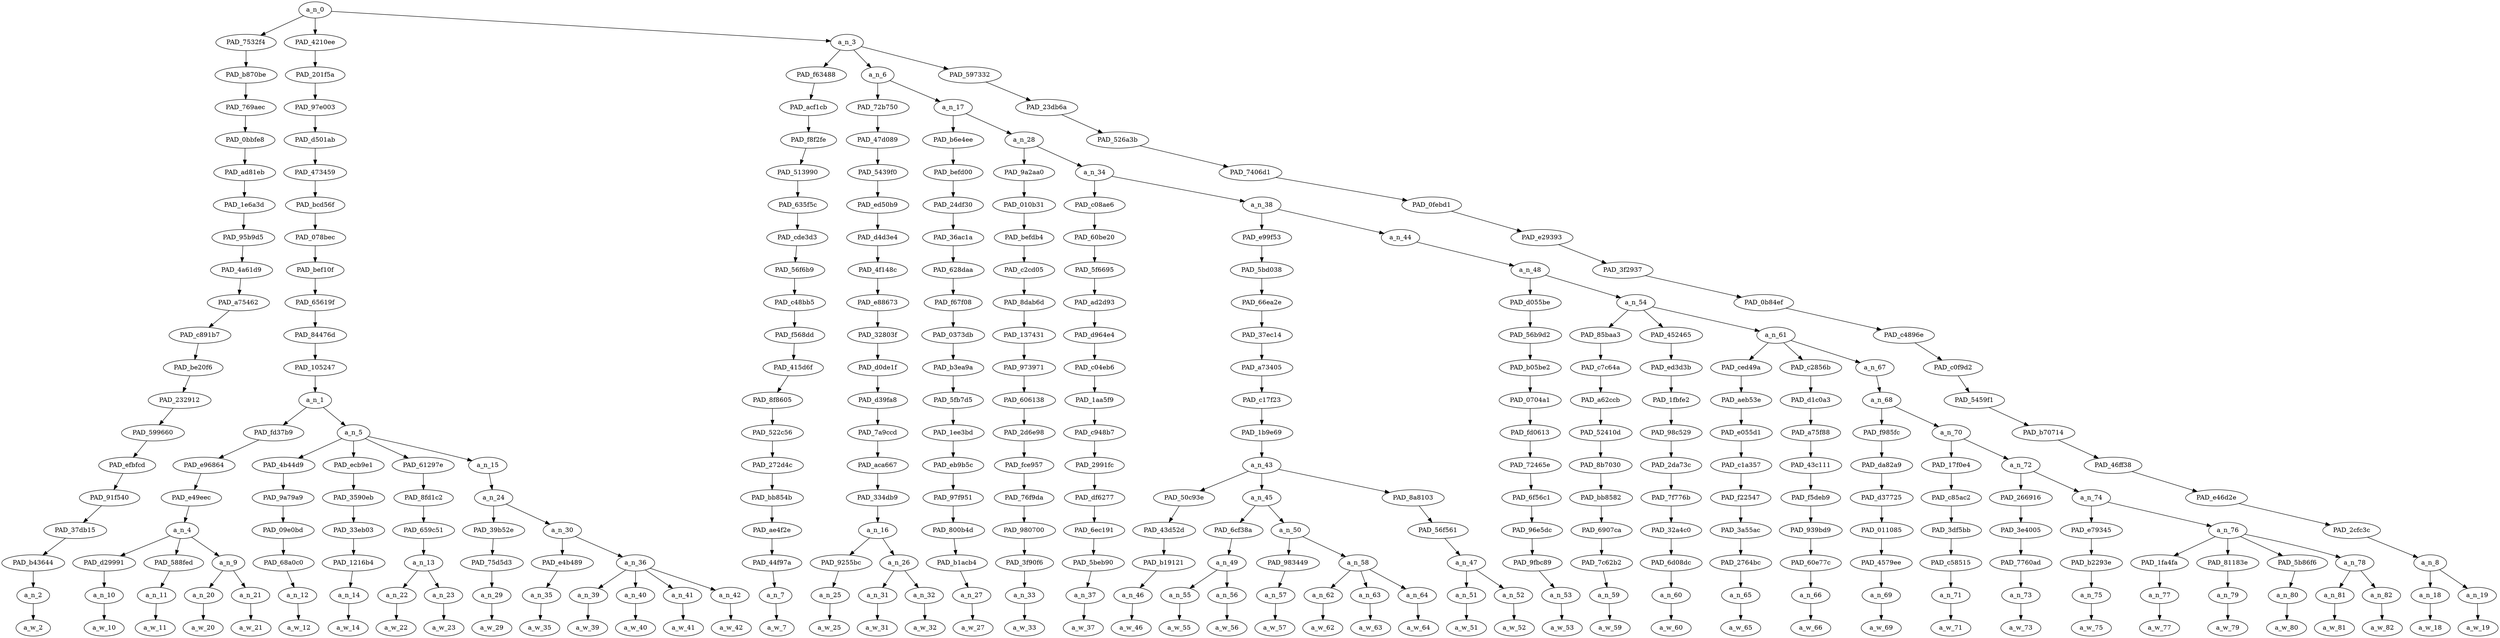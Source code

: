 strict digraph "" {
	a_n_0	[div_dir=1,
		index=0,
		level=19,
		pos="17.961143964602623,19!",
		text_span="[0, 1, 2, 3, 4, 5, 6, 7, 8, 9, 10, 11, 12, 13, 14, 15, 16, 17, 18, 19, 20, 21, 22, 23, 24, 25, 26, 27, 28, 29, 30, 31, 32, 33, 34, \
35, 36, 37, 38, 39, 40, 41, 42, 43, 44, 45, 46]",
		value=1.00000000];
	PAD_7532f4	[div_dir=-1,
		index=1,
		level=18,
		pos="14.0,18!",
		text_span="[14]",
		value=0.01159417];
	a_n_0 -> PAD_7532f4;
	PAD_4210ee	[div_dir=1,
		index=0,
		level=18,
		pos="4.119791666666667,18!",
		text_span="[0, 1, 2, 3, 4, 5, 6, 7, 8, 9, 10, 11, 12, 13]",
		value=0.22001771];
	a_n_0 -> PAD_4210ee;
	a_n_3	[div_dir=1,
		index=2,
		level=18,
		pos="35.7636402271412,18!",
		text_span="[15, 16, 17, 18, 19, 20, 21, 22, 23, 24, 25, 26, 27, 28, 29, 30, 31, 32, 33, 34, 35, 36, 37, 38, 39, 40, 41, 42, 43, 44, 45, 46]",
		value=0.76794576];
	a_n_0 -> a_n_3;
	PAD_b870be	[div_dir=-1,
		index=1,
		level=17,
		pos="14.0,17!",
		text_span="[14]",
		value=0.01159417];
	PAD_7532f4 -> PAD_b870be;
	PAD_769aec	[div_dir=-1,
		index=1,
		level=16,
		pos="14.0,16!",
		text_span="[14]",
		value=0.01159417];
	PAD_b870be -> PAD_769aec;
	PAD_0bbfe8	[div_dir=-1,
		index=1,
		level=15,
		pos="14.0,15!",
		text_span="[14]",
		value=0.01159417];
	PAD_769aec -> PAD_0bbfe8;
	PAD_ad81eb	[div_dir=-1,
		index=1,
		level=14,
		pos="14.0,14!",
		text_span="[14]",
		value=0.01159417];
	PAD_0bbfe8 -> PAD_ad81eb;
	PAD_1e6a3d	[div_dir=-1,
		index=1,
		level=13,
		pos="14.0,13!",
		text_span="[14]",
		value=0.01159417];
	PAD_ad81eb -> PAD_1e6a3d;
	PAD_95b9d5	[div_dir=-1,
		index=1,
		level=12,
		pos="14.0,12!",
		text_span="[14]",
		value=0.01159417];
	PAD_1e6a3d -> PAD_95b9d5;
	PAD_4a61d9	[div_dir=-1,
		index=1,
		level=11,
		pos="14.0,11!",
		text_span="[14]",
		value=0.01159417];
	PAD_95b9d5 -> PAD_4a61d9;
	PAD_a75462	[div_dir=-1,
		index=1,
		level=10,
		pos="14.0,10!",
		text_span="[14]",
		value=0.01159417];
	PAD_4a61d9 -> PAD_a75462;
	PAD_c891b7	[div_dir=-1,
		index=1,
		level=9,
		pos="14.0,9!",
		text_span="[14]",
		value=0.01159417];
	PAD_a75462 -> PAD_c891b7;
	PAD_be20f6	[div_dir=-1,
		index=1,
		level=8,
		pos="14.0,8!",
		text_span="[14]",
		value=0.01159417];
	PAD_c891b7 -> PAD_be20f6;
	PAD_232912	[div_dir=-1,
		index=1,
		level=7,
		pos="14.0,7!",
		text_span="[14]",
		value=0.01159417];
	PAD_be20f6 -> PAD_232912;
	PAD_599660	[div_dir=-1,
		index=2,
		level=6,
		pos="14.0,6!",
		text_span="[14]",
		value=0.01159417];
	PAD_232912 -> PAD_599660;
	PAD_efbfcd	[div_dir=-1,
		index=5,
		level=5,
		pos="14.0,5!",
		text_span="[14]",
		value=0.01159417];
	PAD_599660 -> PAD_efbfcd;
	PAD_91f540	[div_dir=-1,
		index=5,
		level=4,
		pos="14.0,4!",
		text_span="[14]",
		value=0.01159417];
	PAD_efbfcd -> PAD_91f540;
	PAD_37db15	[div_dir=-1,
		index=6,
		level=3,
		pos="14.0,3!",
		text_span="[14]",
		value=0.01159417];
	PAD_91f540 -> PAD_37db15;
	PAD_b43644	[div_dir=-1,
		index=9,
		level=2,
		pos="14.0,2!",
		text_span="[14]",
		value=0.01159417];
	PAD_37db15 -> PAD_b43644;
	a_n_2	[div_dir=-1,
		index=14,
		level=1,
		pos="14.0,1!",
		text_span="[14]",
		value=0.01159417];
	PAD_b43644 -> a_n_2;
	a_w_2	[div_dir=0,
		index=14,
		level=0,
		pos="14,0!",
		text_span="[14]",
		value=but];
	a_n_2 -> a_w_2;
	PAD_201f5a	[div_dir=1,
		index=0,
		level=17,
		pos="4.119791666666667,17!",
		text_span="[0, 1, 2, 3, 4, 5, 6, 7, 8, 9, 10, 11, 12, 13]",
		value=0.22001771];
	PAD_4210ee -> PAD_201f5a;
	PAD_97e003	[div_dir=1,
		index=0,
		level=16,
		pos="4.119791666666667,16!",
		text_span="[0, 1, 2, 3, 4, 5, 6, 7, 8, 9, 10, 11, 12, 13]",
		value=0.22001771];
	PAD_201f5a -> PAD_97e003;
	PAD_d501ab	[div_dir=1,
		index=0,
		level=15,
		pos="4.119791666666667,15!",
		text_span="[0, 1, 2, 3, 4, 5, 6, 7, 8, 9, 10, 11, 12, 13]",
		value=0.22001771];
	PAD_97e003 -> PAD_d501ab;
	PAD_473459	[div_dir=1,
		index=0,
		level=14,
		pos="4.119791666666667,14!",
		text_span="[0, 1, 2, 3, 4, 5, 6, 7, 8, 9, 10, 11, 12, 13]",
		value=0.22001771];
	PAD_d501ab -> PAD_473459;
	PAD_bcd56f	[div_dir=1,
		index=0,
		level=13,
		pos="4.119791666666667,13!",
		text_span="[0, 1, 2, 3, 4, 5, 6, 7, 8, 9, 10, 11, 12, 13]",
		value=0.22001771];
	PAD_473459 -> PAD_bcd56f;
	PAD_078bec	[div_dir=1,
		index=0,
		level=12,
		pos="4.119791666666667,12!",
		text_span="[0, 1, 2, 3, 4, 5, 6, 7, 8, 9, 10, 11, 12, 13]",
		value=0.22001771];
	PAD_bcd56f -> PAD_078bec;
	PAD_bef10f	[div_dir=1,
		index=0,
		level=11,
		pos="4.119791666666667,11!",
		text_span="[0, 1, 2, 3, 4, 5, 6, 7, 8, 9, 10, 11, 12, 13]",
		value=0.22001771];
	PAD_078bec -> PAD_bef10f;
	PAD_65619f	[div_dir=1,
		index=0,
		level=10,
		pos="4.119791666666667,10!",
		text_span="[0, 1, 2, 3, 4, 5, 6, 7, 8, 9, 10, 11, 12, 13]",
		value=0.22001771];
	PAD_bef10f -> PAD_65619f;
	PAD_84476d	[div_dir=1,
		index=0,
		level=9,
		pos="4.119791666666667,9!",
		text_span="[0, 1, 2, 3, 4, 5, 6, 7, 8, 9, 10, 11, 12, 13]",
		value=0.22001771];
	PAD_65619f -> PAD_84476d;
	PAD_105247	[div_dir=1,
		index=0,
		level=8,
		pos="4.119791666666667,8!",
		text_span="[0, 1, 2, 3, 4, 5, 6, 7, 8, 9, 10, 11, 12, 13]",
		value=0.22001771];
	PAD_84476d -> PAD_105247;
	a_n_1	[div_dir=1,
		index=0,
		level=7,
		pos="4.119791666666667,7!",
		text_span="[0, 1, 2, 3, 4, 5, 6, 7, 8, 9, 10, 11, 12, 13]",
		value=0.22001771];
	PAD_105247 -> a_n_1;
	PAD_fd37b9	[div_dir=1,
		index=0,
		level=6,
		pos="1.8333333333333333,6!",
		text_span="[0, 1, 2, 3]",
		value=0.08212008];
	a_n_1 -> PAD_fd37b9;
	a_n_5	[div_dir=1,
		index=1,
		level=6,
		pos="6.40625,6!",
		text_span="[4, 5, 6, 7, 8, 9, 10, 11, 12, 13]",
		value=0.13778937];
	a_n_1 -> a_n_5;
	PAD_e96864	[div_dir=1,
		index=0,
		level=5,
		pos="1.8333333333333333,5!",
		text_span="[0, 1, 2, 3]",
		value=0.08212008];
	PAD_fd37b9 -> PAD_e96864;
	PAD_e49eec	[div_dir=1,
		index=0,
		level=4,
		pos="1.8333333333333333,4!",
		text_span="[0, 1, 2, 3]",
		value=0.08212008];
	PAD_e96864 -> PAD_e49eec;
	a_n_4	[div_dir=1,
		index=0,
		level=3,
		pos="1.8333333333333333,3!",
		text_span="[0, 1, 2, 3]",
		value=0.08212008];
	PAD_e49eec -> a_n_4;
	PAD_d29991	[div_dir=1,
		index=1,
		level=2,
		pos="2.0,2!",
		text_span="[2]",
		value=0.02399342];
	a_n_4 -> PAD_d29991;
	PAD_588fed	[div_dir=-1,
		index=2,
		level=2,
		pos="3.0,2!",
		text_span="[3]",
		value=0.01387059];
	a_n_4 -> PAD_588fed;
	a_n_9	[div_dir=1,
		index=0,
		level=2,
		pos="0.5,2!",
		text_span="[0, 1]",
		value=0.04413531];
	a_n_4 -> a_n_9;
	a_n_10	[div_dir=1,
		index=2,
		level=1,
		pos="2.0,1!",
		text_span="[2]",
		value=0.02399342];
	PAD_d29991 -> a_n_10;
	a_w_10	[div_dir=0,
		index=2,
		level=0,
		pos="2,0!",
		text_span="[2]",
		value=incl];
	a_n_10 -> a_w_10;
	a_n_11	[div_dir=-1,
		index=3,
		level=1,
		pos="3.0,1!",
		text_span="[3]",
		value=0.01387059];
	PAD_588fed -> a_n_11;
	a_w_11	[div_dir=0,
		index=3,
		level=0,
		pos="3,0!",
		text_span="[3]",
		value=fox];
	a_n_11 -> a_w_11;
	a_n_20	[div_dir=1,
		index=0,
		level=1,
		pos="0.0,1!",
		text_span="[0]",
		value=0.02414703];
	a_n_9 -> a_n_20;
	a_n_21	[div_dir=1,
		index=1,
		level=1,
		pos="1.0,1!",
		text_span="[1]",
		value=0.01980176];
	a_n_9 -> a_n_21;
	a_w_20	[div_dir=0,
		index=0,
		level=0,
		pos="0,0!",
		text_span="[0]",
		value=cable];
	a_n_20 -> a_w_20;
	a_w_21	[div_dir=0,
		index=1,
		level=0,
		pos="1,0!",
		text_span="[1]",
		value=news];
	a_n_21 -> a_w_21;
	PAD_4b44d9	[div_dir=-1,
		index=1,
		level=5,
		pos="4.0,5!",
		text_span="[4]",
		value=0.01156283];
	a_n_5 -> PAD_4b44d9;
	PAD_ecb9e1	[div_dir=1,
		index=3,
		level=5,
		pos="7.0,5!",
		text_span="[7]",
		value=0.01114848];
	a_n_5 -> PAD_ecb9e1;
	PAD_61297e	[div_dir=1,
		index=2,
		level=5,
		pos="5.5,5!",
		text_span="[5, 6]",
		value=0.04668001];
	a_n_5 -> PAD_61297e;
	a_n_15	[div_dir=1,
		index=4,
		level=5,
		pos="9.125,5!",
		text_span="[8, 9, 10, 11, 12, 13]",
		value=0.06834938];
	a_n_5 -> a_n_15;
	PAD_9a79a9	[div_dir=-1,
		index=1,
		level=4,
		pos="4.0,4!",
		text_span="[4]",
		value=0.01156283];
	PAD_4b44d9 -> PAD_9a79a9;
	PAD_09e0bd	[div_dir=-1,
		index=1,
		level=3,
		pos="4.0,3!",
		text_span="[4]",
		value=0.01156283];
	PAD_9a79a9 -> PAD_09e0bd;
	PAD_68a0c0	[div_dir=-1,
		index=3,
		level=2,
		pos="4.0,2!",
		text_span="[4]",
		value=0.01156283];
	PAD_09e0bd -> PAD_68a0c0;
	a_n_12	[div_dir=-1,
		index=4,
		level=1,
		pos="4.0,1!",
		text_span="[4]",
		value=0.01156283];
	PAD_68a0c0 -> a_n_12;
	a_w_12	[div_dir=0,
		index=4,
		level=0,
		pos="4,0!",
		text_span="[4]",
		value=is];
	a_n_12 -> a_w_12;
	PAD_3590eb	[div_dir=1,
		index=3,
		level=4,
		pos="7.0,4!",
		text_span="[7]",
		value=0.01114848];
	PAD_ecb9e1 -> PAD_3590eb;
	PAD_33eb03	[div_dir=1,
		index=3,
		level=3,
		pos="7.0,3!",
		text_span="[7]",
		value=0.01114848];
	PAD_3590eb -> PAD_33eb03;
	PAD_1216b4	[div_dir=1,
		index=5,
		level=2,
		pos="7.0,2!",
		text_span="[7]",
		value=0.01114848];
	PAD_33eb03 -> PAD_1216b4;
	a_n_14	[div_dir=1,
		index=7,
		level=1,
		pos="7.0,1!",
		text_span="[7]",
		value=0.01114848];
	PAD_1216b4 -> a_n_14;
	a_w_14	[div_dir=0,
		index=7,
		level=0,
		pos="7,0!",
		text_span="[7]",
		value=now];
	a_n_14 -> a_w_14;
	PAD_8fd1c2	[div_dir=1,
		index=2,
		level=4,
		pos="5.5,4!",
		text_span="[5, 6]",
		value=0.04668001];
	PAD_61297e -> PAD_8fd1c2;
	PAD_659c51	[div_dir=1,
		index=2,
		level=3,
		pos="5.5,3!",
		text_span="[5, 6]",
		value=0.04668001];
	PAD_8fd1c2 -> PAD_659c51;
	a_n_13	[div_dir=1,
		index=4,
		level=2,
		pos="5.5,2!",
		text_span="[5, 6]",
		value=0.04668001];
	PAD_659c51 -> a_n_13;
	a_n_22	[div_dir=-1,
		index=5,
		level=1,
		pos="5.0,1!",
		text_span="[5]",
		value=0.01135509];
	a_n_13 -> a_n_22;
	a_n_23	[div_dir=1,
		index=6,
		level=1,
		pos="6.0,1!",
		text_span="[6]",
		value=0.03531222];
	a_n_13 -> a_n_23;
	a_w_22	[div_dir=0,
		index=5,
		level=0,
		pos="5,0!",
		text_span="[5]",
		value=absolutely];
	a_n_22 -> a_w_22;
	a_w_23	[div_dir=0,
		index=6,
		level=0,
		pos="6,0!",
		text_span="[6]",
		value=intolerable];
	a_n_23 -> a_w_23;
	a_n_24	[div_dir=1,
		index=4,
		level=4,
		pos="9.125,4!",
		text_span="[8, 9, 10, 11, 12, 13]",
		value=0.06831531];
	a_n_15 -> a_n_24;
	PAD_39b52e	[div_dir=1,
		index=4,
		level=3,
		pos="8.0,3!",
		text_span="[8]",
		value=0.00993309];
	a_n_24 -> PAD_39b52e;
	a_n_30	[div_dir=1,
		index=5,
		level=3,
		pos="10.25,3!",
		text_span="[9, 10, 11, 12, 13]",
		value=0.05834815];
	a_n_24 -> a_n_30;
	PAD_75d5d3	[div_dir=1,
		index=6,
		level=2,
		pos="8.0,2!",
		text_span="[8]",
		value=0.00993309];
	PAD_39b52e -> PAD_75d5d3;
	a_n_29	[div_dir=1,
		index=8,
		level=1,
		pos="8.0,1!",
		text_span="[8]",
		value=0.00993309];
	PAD_75d5d3 -> a_n_29;
	a_w_29	[div_dir=0,
		index=8,
		level=0,
		pos="8,0!",
		text_span="[8]",
		value=they];
	a_n_29 -> a_w_29;
	PAD_e4b489	[div_dir=1,
		index=7,
		level=2,
		pos="9.0,2!",
		text_span="[9]",
		value=0.00937857];
	a_n_30 -> PAD_e4b489;
	a_n_36	[div_dir=1,
		index=8,
		level=2,
		pos="11.5,2!",
		text_span="[10, 11, 12, 13]",
		value=0.04894780];
	a_n_30 -> a_n_36;
	a_n_35	[div_dir=1,
		index=9,
		level=1,
		pos="9.0,1!",
		text_span="[9]",
		value=0.00937857];
	PAD_e4b489 -> a_n_35;
	a_w_35	[div_dir=0,
		index=9,
		level=0,
		pos="9,0!",
		text_span="[9]",
		value=have];
	a_n_35 -> a_w_35;
	a_n_39	[div_dir=-1,
		index=10,
		level=1,
		pos="10.0,1!",
		text_span="[10]",
		value=0.00990761];
	a_n_36 -> a_n_39;
	a_n_40	[div_dir=-1,
		index=11,
		level=1,
		pos="11.0,1!",
		text_span="[11]",
		value=0.01163269];
	a_n_36 -> a_n_40;
	a_n_41	[div_dir=1,
		index=12,
		level=1,
		pos="12.0,1!",
		text_span="[12]",
		value=0.01367753];
	a_n_36 -> a_n_41;
	a_n_42	[div_dir=1,
		index=13,
		level=1,
		pos="13.0,1!",
		text_span="[13]",
		value=0.01372350];
	a_n_36 -> a_n_42;
	a_w_39	[div_dir=0,
		index=10,
		level=0,
		pos="10,0!",
		text_span="[10]",
		value=a];
	a_n_39 -> a_w_39;
	a_w_40	[div_dir=0,
		index=11,
		level=0,
		pos="11,0!",
		text_span="[11]",
		value=few];
	a_n_40 -> a_w_40;
	a_w_41	[div_dir=0,
		index=12,
		level=0,
		pos="12,0!",
		text_span="[12]",
		value=conservative];
	a_n_41 -> a_w_41;
	a_w_42	[div_dir=0,
		index=13,
		level=0,
		pos="13,0!",
		text_span="[13]",
		value=journalists];
	a_n_42 -> a_w_42;
	PAD_f63488	[div_dir=-1,
		index=3,
		level=17,
		pos="44.0,17!",
		text_span="[44]",
		value=0.04787761];
	a_n_3 -> PAD_f63488;
	a_n_6	[div_dir=1,
		index=2,
		level=17,
		pos="17.79092068142361,17!",
		text_span="[15, 16, 17, 18, 19, 20, 21, 22, 23, 24, 25, 26, 27, 28, 29, 30, 31, 32, 33, 34, 35, 36, 37, 38, 39, 40, 41, 42, 43]",
		value=0.68111993];
	a_n_3 -> a_n_6;
	PAD_597332	[div_dir=1,
		index=4,
		level=17,
		pos="45.5,17!",
		text_span="[45, 46]",
		value=0.03848384];
	a_n_3 -> PAD_597332;
	PAD_acf1cb	[div_dir=-1,
		index=4,
		level=16,
		pos="44.0,16!",
		text_span="[44]",
		value=0.04787761];
	PAD_f63488 -> PAD_acf1cb;
	PAD_f8f2fe	[div_dir=-1,
		index=5,
		level=15,
		pos="44.0,15!",
		text_span="[44]",
		value=0.04787761];
	PAD_acf1cb -> PAD_f8f2fe;
	PAD_513990	[div_dir=-1,
		index=6,
		level=14,
		pos="44.0,14!",
		text_span="[44]",
		value=0.04787761];
	PAD_f8f2fe -> PAD_513990;
	PAD_635f5c	[div_dir=-1,
		index=7,
		level=13,
		pos="44.0,13!",
		text_span="[44]",
		value=0.04787761];
	PAD_513990 -> PAD_635f5c;
	PAD_cde3d3	[div_dir=-1,
		index=8,
		level=12,
		pos="44.0,12!",
		text_span="[44]",
		value=0.04787761];
	PAD_635f5c -> PAD_cde3d3;
	PAD_56f6b9	[div_dir=-1,
		index=8,
		level=11,
		pos="44.0,11!",
		text_span="[44]",
		value=0.04787761];
	PAD_cde3d3 -> PAD_56f6b9;
	PAD_c48bb5	[div_dir=-1,
		index=9,
		level=10,
		pos="44.0,10!",
		text_span="[44]",
		value=0.04787761];
	PAD_56f6b9 -> PAD_c48bb5;
	PAD_f568dd	[div_dir=-1,
		index=11,
		level=9,
		pos="44.0,9!",
		text_span="[44]",
		value=0.04787761];
	PAD_c48bb5 -> PAD_f568dd;
	PAD_415d6f	[div_dir=-1,
		index=13,
		level=8,
		pos="44.0,8!",
		text_span="[44]",
		value=0.04787761];
	PAD_f568dd -> PAD_415d6f;
	PAD_8f8605	[div_dir=-1,
		index=13,
		level=7,
		pos="44.0,7!",
		text_span="[44]",
		value=0.04787761];
	PAD_415d6f -> PAD_8f8605;
	PAD_522c56	[div_dir=-1,
		index=15,
		level=6,
		pos="44.0,6!",
		text_span="[44]",
		value=0.04787761];
	PAD_8f8605 -> PAD_522c56;
	PAD_272d4c	[div_dir=-1,
		index=19,
		level=5,
		pos="44.0,5!",
		text_span="[44]",
		value=0.04787761];
	PAD_522c56 -> PAD_272d4c;
	PAD_bb854b	[div_dir=-1,
		index=22,
		level=4,
		pos="44.0,4!",
		text_span="[44]",
		value=0.04787761];
	PAD_272d4c -> PAD_bb854b;
	PAD_ae4f2e	[div_dir=-1,
		index=25,
		level=3,
		pos="44.0,3!",
		text_span="[44]",
		value=0.04787761];
	PAD_bb854b -> PAD_ae4f2e;
	PAD_44f97a	[div_dir=-1,
		index=33,
		level=2,
		pos="44.0,2!",
		text_span="[44]",
		value=0.04787761];
	PAD_ae4f2e -> PAD_44f97a;
	a_n_7	[div_dir=-1,
		index=44,
		level=1,
		pos="44.0,1!",
		text_span="[44]",
		value=0.04787761];
	PAD_44f97a -> a_n_7;
	a_w_7	[div_dir=0,
		index=44,
		level=0,
		pos="44,0!",
		text_span="[44]",
		value=and1];
	a_n_7 -> a_w_7;
	PAD_72b750	[div_dir=1,
		index=2,
		level=16,
		pos="15.75,16!",
		text_span="[15, 16, 17]",
		value=0.03466587];
	a_n_6 -> PAD_72b750;
	a_n_17	[div_dir=1,
		index=3,
		level=16,
		pos="19.83184136284722,16!",
		text_span="[18, 19, 20, 21, 22, 23, 24, 25, 26, 27, 28, 29, 30, 31, 32, 33, 34, 35, 36, 37, 38, 39, 40, 41, 42, 43]",
		value=0.64599370];
	a_n_6 -> a_n_17;
	PAD_47d089	[div_dir=1,
		index=2,
		level=15,
		pos="15.75,15!",
		text_span="[15, 16, 17]",
		value=0.03466587];
	PAD_72b750 -> PAD_47d089;
	PAD_5439f0	[div_dir=1,
		index=2,
		level=14,
		pos="15.75,14!",
		text_span="[15, 16, 17]",
		value=0.03466587];
	PAD_47d089 -> PAD_5439f0;
	PAD_ed50b9	[div_dir=1,
		index=2,
		level=13,
		pos="15.75,13!",
		text_span="[15, 16, 17]",
		value=0.03466587];
	PAD_5439f0 -> PAD_ed50b9;
	PAD_d4d3e4	[div_dir=1,
		index=2,
		level=12,
		pos="15.75,12!",
		text_span="[15, 16, 17]",
		value=0.03466587];
	PAD_ed50b9 -> PAD_d4d3e4;
	PAD_4f148c	[div_dir=1,
		index=2,
		level=11,
		pos="15.75,11!",
		text_span="[15, 16, 17]",
		value=0.03466587];
	PAD_d4d3e4 -> PAD_4f148c;
	PAD_e88673	[div_dir=1,
		index=2,
		level=10,
		pos="15.75,10!",
		text_span="[15, 16, 17]",
		value=0.03466587];
	PAD_4f148c -> PAD_e88673;
	PAD_32803f	[div_dir=1,
		index=2,
		level=9,
		pos="15.75,9!",
		text_span="[15, 16, 17]",
		value=0.03466587];
	PAD_e88673 -> PAD_32803f;
	PAD_d0de1f	[div_dir=1,
		index=2,
		level=8,
		pos="15.75,8!",
		text_span="[15, 16, 17]",
		value=0.03466587];
	PAD_32803f -> PAD_d0de1f;
	PAD_d39fa8	[div_dir=1,
		index=2,
		level=7,
		pos="15.75,7!",
		text_span="[15, 16, 17]",
		value=0.03466587];
	PAD_d0de1f -> PAD_d39fa8;
	PAD_7a9ccd	[div_dir=1,
		index=3,
		level=6,
		pos="15.75,6!",
		text_span="[15, 16, 17]",
		value=0.03466587];
	PAD_d39fa8 -> PAD_7a9ccd;
	PAD_aca667	[div_dir=1,
		index=6,
		level=5,
		pos="15.75,5!",
		text_span="[15, 16, 17]",
		value=0.03466587];
	PAD_7a9ccd -> PAD_aca667;
	PAD_334db9	[div_dir=1,
		index=6,
		level=4,
		pos="15.75,4!",
		text_span="[15, 16, 17]",
		value=0.03466587];
	PAD_aca667 -> PAD_334db9;
	a_n_16	[div_dir=1,
		index=7,
		level=3,
		pos="15.75,3!",
		text_span="[15, 16, 17]",
		value=0.03466587];
	PAD_334db9 -> a_n_16;
	PAD_9255bc	[div_dir=1,
		index=10,
		level=2,
		pos="15.0,2!",
		text_span="[15]",
		value=0.01125787];
	a_n_16 -> PAD_9255bc;
	a_n_26	[div_dir=-1,
		index=11,
		level=2,
		pos="16.5,2!",
		text_span="[16, 17]",
		value=0.02336477];
	a_n_16 -> a_n_26;
	a_n_25	[div_dir=1,
		index=15,
		level=1,
		pos="15.0,1!",
		text_span="[15]",
		value=0.01125787];
	PAD_9255bc -> a_n_25;
	a_w_25	[div_dir=0,
		index=15,
		level=0,
		pos="15,0!",
		text_span="[15]",
		value=we];
	a_n_25 -> a_w_25;
	a_n_31	[div_dir=1,
		index=16,
		level=1,
		pos="16.0,1!",
		text_span="[16]",
		value=0.01100249];
	a_n_26 -> a_n_31;
	a_n_32	[div_dir=-1,
		index=17,
		level=1,
		pos="17.0,1!",
		text_span="[17]",
		value=0.01235950];
	a_n_26 -> a_n_32;
	a_w_31	[div_dir=0,
		index=16,
		level=0,
		pos="16,0!",
		text_span="[16]",
		value=the];
	a_n_31 -> a_w_31;
	a_w_32	[div_dir=0,
		index=17,
		level=0,
		pos="17,0!",
		text_span="[17]",
		value=public];
	a_n_32 -> a_w_32;
	PAD_b6e4ee	[div_dir=1,
		index=3,
		level=15,
		pos="18.0,15!",
		text_span="[18]",
		value=0.01004130];
	a_n_17 -> PAD_b6e4ee;
	a_n_28	[div_dir=1,
		index=4,
		level=15,
		pos="21.663682725694443,15!",
		text_span="[19, 20, 21, 22, 23, 24, 25, 26, 27, 28, 29, 30, 31, 32, 33, 34, 35, 36, 37, 38, 39, 40, 41, 42, 43]",
		value=0.63548661];
	a_n_17 -> a_n_28;
	PAD_befd00	[div_dir=1,
		index=3,
		level=14,
		pos="18.0,14!",
		text_span="[18]",
		value=0.01004130];
	PAD_b6e4ee -> PAD_befd00;
	PAD_24df30	[div_dir=1,
		index=3,
		level=13,
		pos="18.0,13!",
		text_span="[18]",
		value=0.01004130];
	PAD_befd00 -> PAD_24df30;
	PAD_36ac1a	[div_dir=1,
		index=3,
		level=12,
		pos="18.0,12!",
		text_span="[18]",
		value=0.01004130];
	PAD_24df30 -> PAD_36ac1a;
	PAD_628daa	[div_dir=1,
		index=3,
		level=11,
		pos="18.0,11!",
		text_span="[18]",
		value=0.01004130];
	PAD_36ac1a -> PAD_628daa;
	PAD_f67f08	[div_dir=1,
		index=3,
		level=10,
		pos="18.0,10!",
		text_span="[18]",
		value=0.01004130];
	PAD_628daa -> PAD_f67f08;
	PAD_0373db	[div_dir=1,
		index=3,
		level=9,
		pos="18.0,9!",
		text_span="[18]",
		value=0.01004130];
	PAD_f67f08 -> PAD_0373db;
	PAD_b3ea9a	[div_dir=1,
		index=3,
		level=8,
		pos="18.0,8!",
		text_span="[18]",
		value=0.01004130];
	PAD_0373db -> PAD_b3ea9a;
	PAD_5fb7d5	[div_dir=1,
		index=3,
		level=7,
		pos="18.0,7!",
		text_span="[18]",
		value=0.01004130];
	PAD_b3ea9a -> PAD_5fb7d5;
	PAD_1ee3bd	[div_dir=1,
		index=4,
		level=6,
		pos="18.0,6!",
		text_span="[18]",
		value=0.01004130];
	PAD_5fb7d5 -> PAD_1ee3bd;
	PAD_eb9b5c	[div_dir=1,
		index=7,
		level=5,
		pos="18.0,5!",
		text_span="[18]",
		value=0.01004130];
	PAD_1ee3bd -> PAD_eb9b5c;
	PAD_97f951	[div_dir=1,
		index=7,
		level=4,
		pos="18.0,4!",
		text_span="[18]",
		value=0.01004130];
	PAD_eb9b5c -> PAD_97f951;
	PAD_800b4d	[div_dir=1,
		index=8,
		level=3,
		pos="18.0,3!",
		text_span="[18]",
		value=0.01004130];
	PAD_97f951 -> PAD_800b4d;
	PAD_b1acb4	[div_dir=1,
		index=12,
		level=2,
		pos="18.0,2!",
		text_span="[18]",
		value=0.01004130];
	PAD_800b4d -> PAD_b1acb4;
	a_n_27	[div_dir=1,
		index=18,
		level=1,
		pos="18.0,1!",
		text_span="[18]",
		value=0.01004130];
	PAD_b1acb4 -> a_n_27;
	a_w_27	[div_dir=0,
		index=18,
		level=0,
		pos="18,0!",
		text_span="[18]",
		value=are];
	a_n_27 -> a_w_27;
	PAD_9a2aa0	[div_dir=1,
		index=4,
		level=14,
		pos="19.0,14!",
		text_span="[19]",
		value=0.02532717];
	a_n_28 -> PAD_9a2aa0;
	a_n_34	[div_dir=1,
		index=5,
		level=14,
		pos="24.32736545138889,14!",
		text_span="[20, 21, 22, 23, 24, 25, 26, 27, 28, 29, 30, 31, 32, 33, 34, 35, 36, 37, 38, 39, 40, 41, 42, 43]",
		value=0.60969274];
	a_n_28 -> a_n_34;
	PAD_010b31	[div_dir=1,
		index=4,
		level=13,
		pos="19.0,13!",
		text_span="[19]",
		value=0.02532717];
	PAD_9a2aa0 -> PAD_010b31;
	PAD_befdb4	[div_dir=1,
		index=4,
		level=12,
		pos="19.0,12!",
		text_span="[19]",
		value=0.02532717];
	PAD_010b31 -> PAD_befdb4;
	PAD_c2cd05	[div_dir=1,
		index=4,
		level=11,
		pos="19.0,11!",
		text_span="[19]",
		value=0.02532717];
	PAD_befdb4 -> PAD_c2cd05;
	PAD_8dab6d	[div_dir=1,
		index=4,
		level=10,
		pos="19.0,10!",
		text_span="[19]",
		value=0.02532717];
	PAD_c2cd05 -> PAD_8dab6d;
	PAD_137431	[div_dir=1,
		index=4,
		level=9,
		pos="19.0,9!",
		text_span="[19]",
		value=0.02532717];
	PAD_8dab6d -> PAD_137431;
	PAD_973971	[div_dir=1,
		index=4,
		level=8,
		pos="19.0,8!",
		text_span="[19]",
		value=0.02532717];
	PAD_137431 -> PAD_973971;
	PAD_606138	[div_dir=1,
		index=4,
		level=7,
		pos="19.0,7!",
		text_span="[19]",
		value=0.02532717];
	PAD_973971 -> PAD_606138;
	PAD_2d6e98	[div_dir=1,
		index=5,
		level=6,
		pos="19.0,6!",
		text_span="[19]",
		value=0.02532717];
	PAD_606138 -> PAD_2d6e98;
	PAD_fce957	[div_dir=1,
		index=8,
		level=5,
		pos="19.0,5!",
		text_span="[19]",
		value=0.02532717];
	PAD_2d6e98 -> PAD_fce957;
	PAD_76f9da	[div_dir=1,
		index=8,
		level=4,
		pos="19.0,4!",
		text_span="[19]",
		value=0.02532717];
	PAD_fce957 -> PAD_76f9da;
	PAD_980700	[div_dir=1,
		index=9,
		level=3,
		pos="19.0,3!",
		text_span="[19]",
		value=0.02532717];
	PAD_76f9da -> PAD_980700;
	PAD_3f90f6	[div_dir=1,
		index=13,
		level=2,
		pos="19.0,2!",
		text_span="[19]",
		value=0.02532717];
	PAD_980700 -> PAD_3f90f6;
	a_n_33	[div_dir=1,
		index=19,
		level=1,
		pos="19.0,1!",
		text_span="[19]",
		value=0.02532717];
	PAD_3f90f6 -> a_n_33;
	a_w_33	[div_dir=0,
		index=19,
		level=0,
		pos="19,0!",
		text_span="[19]",
		value=bombarded];
	a_n_33 -> a_w_33;
	PAD_c08ae6	[div_dir=1,
		index=5,
		level=13,
		pos="20.0,13!",
		text_span="[20]",
		value=0.01020822];
	a_n_34 -> PAD_c08ae6;
	a_n_38	[div_dir=1,
		index=6,
		level=13,
		pos="28.65473090277778,13!",
		text_span="[21, 22, 23, 24, 25, 26, 27, 28, 29, 30, 31, 32, 33, 34, 35, 36, 37, 38, 39, 40, 41, 42, 43]",
		value=0.59901184];
	a_n_34 -> a_n_38;
	PAD_60be20	[div_dir=1,
		index=5,
		level=12,
		pos="20.0,12!",
		text_span="[20]",
		value=0.01020822];
	PAD_c08ae6 -> PAD_60be20;
	PAD_5f6695	[div_dir=1,
		index=5,
		level=11,
		pos="20.0,11!",
		text_span="[20]",
		value=0.01020822];
	PAD_60be20 -> PAD_5f6695;
	PAD_ad2d93	[div_dir=1,
		index=5,
		level=10,
		pos="20.0,10!",
		text_span="[20]",
		value=0.01020822];
	PAD_5f6695 -> PAD_ad2d93;
	PAD_d964e4	[div_dir=1,
		index=5,
		level=9,
		pos="20.0,9!",
		text_span="[20]",
		value=0.01020822];
	PAD_ad2d93 -> PAD_d964e4;
	PAD_c04eb6	[div_dir=1,
		index=5,
		level=8,
		pos="20.0,8!",
		text_span="[20]",
		value=0.01020822];
	PAD_d964e4 -> PAD_c04eb6;
	PAD_1aa5f9	[div_dir=1,
		index=5,
		level=7,
		pos="20.0,7!",
		text_span="[20]",
		value=0.01020822];
	PAD_c04eb6 -> PAD_1aa5f9;
	PAD_c948b7	[div_dir=1,
		index=6,
		level=6,
		pos="20.0,6!",
		text_span="[20]",
		value=0.01020822];
	PAD_1aa5f9 -> PAD_c948b7;
	PAD_2991fc	[div_dir=1,
		index=9,
		level=5,
		pos="20.0,5!",
		text_span="[20]",
		value=0.01020822];
	PAD_c948b7 -> PAD_2991fc;
	PAD_df6277	[div_dir=1,
		index=9,
		level=4,
		pos="20.0,4!",
		text_span="[20]",
		value=0.01020822];
	PAD_2991fc -> PAD_df6277;
	PAD_6ec191	[div_dir=1,
		index=10,
		level=3,
		pos="20.0,3!",
		text_span="[20]",
		value=0.01020822];
	PAD_df6277 -> PAD_6ec191;
	PAD_5beb90	[div_dir=1,
		index=14,
		level=2,
		pos="20.0,2!",
		text_span="[20]",
		value=0.01020822];
	PAD_6ec191 -> PAD_5beb90;
	a_n_37	[div_dir=1,
		index=20,
		level=1,
		pos="20.0,1!",
		text_span="[20]",
		value=0.01020822];
	PAD_5beb90 -> a_n_37;
	a_w_37	[div_dir=0,
		index=20,
		level=0,
		pos="20,0!",
		text_span="[20]",
		value=by];
	a_n_37 -> a_w_37;
	PAD_e99f53	[div_dir=1,
		index=6,
		level=12,
		pos="26.083333333333332,12!",
		text_span="[21, 22, 23, 24, 25, 26, 27, 28, 29]",
		value=0.28079276];
	a_n_38 -> PAD_e99f53;
	a_n_44	[div_dir=1,
		index=7,
		level=12,
		pos="31.226128472222225,12!",
		text_span="[30, 31, 32, 33, 34, 35, 36, 37, 38, 39, 40, 41, 42, 43]",
		value=0.31774567];
	a_n_38 -> a_n_44;
	PAD_5bd038	[div_dir=1,
		index=6,
		level=11,
		pos="26.083333333333332,11!",
		text_span="[21, 22, 23, 24, 25, 26, 27, 28, 29]",
		value=0.28079276];
	PAD_e99f53 -> PAD_5bd038;
	PAD_66ea2e	[div_dir=1,
		index=6,
		level=10,
		pos="26.083333333333332,10!",
		text_span="[21, 22, 23, 24, 25, 26, 27, 28, 29]",
		value=0.28079276];
	PAD_5bd038 -> PAD_66ea2e;
	PAD_37ec14	[div_dir=1,
		index=6,
		level=9,
		pos="26.083333333333332,9!",
		text_span="[21, 22, 23, 24, 25, 26, 27, 28, 29]",
		value=0.28079276];
	PAD_66ea2e -> PAD_37ec14;
	PAD_a73405	[div_dir=1,
		index=6,
		level=8,
		pos="26.083333333333332,8!",
		text_span="[21, 22, 23, 24, 25, 26, 27, 28, 29]",
		value=0.28079276];
	PAD_37ec14 -> PAD_a73405;
	PAD_c17f23	[div_dir=1,
		index=6,
		level=7,
		pos="26.083333333333332,7!",
		text_span="[21, 22, 23, 24, 25, 26, 27, 28, 29]",
		value=0.28079276];
	PAD_a73405 -> PAD_c17f23;
	PAD_1b9e69	[div_dir=1,
		index=7,
		level=6,
		pos="26.083333333333332,6!",
		text_span="[21, 22, 23, 24, 25, 26, 27, 28, 29]",
		value=0.28079276];
	PAD_c17f23 -> PAD_1b9e69;
	a_n_43	[div_dir=1,
		index=10,
		level=5,
		pos="26.083333333333332,5!",
		text_span="[21, 22, 23, 24, 25, 26, 27, 28, 29]",
		value=0.28079276];
	PAD_1b9e69 -> a_n_43;
	PAD_50c93e	[div_dir=1,
		index=11,
		level=4,
		pos="27.0,4!",
		text_span="[27]",
		value=0.01509053];
	a_n_43 -> PAD_50c93e;
	a_n_45	[div_dir=1,
		index=10,
		level=4,
		pos="22.75,4!",
		text_span="[21, 22, 23, 24, 25, 26]",
		value=0.18747118];
	a_n_43 -> a_n_45;
	PAD_8a8103	[div_dir=1,
		index=12,
		level=4,
		pos="28.5,4!",
		text_span="[28, 29]",
		value=0.07785830];
	a_n_43 -> PAD_8a8103;
	PAD_43d52d	[div_dir=1,
		index=13,
		level=3,
		pos="27.0,3!",
		text_span="[27]",
		value=0.01509053];
	PAD_50c93e -> PAD_43d52d;
	PAD_b19121	[div_dir=1,
		index=18,
		level=2,
		pos="27.0,2!",
		text_span="[27]",
		value=0.01509053];
	PAD_43d52d -> PAD_b19121;
	a_n_46	[div_dir=1,
		index=27,
		level=1,
		pos="27.0,1!",
		text_span="[27]",
		value=0.01509053];
	PAD_b19121 -> a_n_46;
	a_w_46	[div_dir=0,
		index=27,
		level=0,
		pos="27,0!",
		text_span="[27]",
		value=and];
	a_n_46 -> a_w_46;
	PAD_6cf38a	[div_dir=1,
		index=11,
		level=3,
		pos="21.5,3!",
		text_span="[21, 22]",
		value=0.02288894];
	a_n_45 -> PAD_6cf38a;
	a_n_50	[div_dir=1,
		index=12,
		level=3,
		pos="24.0,3!",
		text_span="[23, 24, 25, 26]",
		value=0.16427312];
	a_n_45 -> a_n_50;
	a_n_49	[div_dir=1,
		index=15,
		level=2,
		pos="21.5,2!",
		text_span="[21, 22]",
		value=0.02288894];
	PAD_6cf38a -> a_n_49;
	a_n_55	[div_dir=1,
		index=21,
		level=1,
		pos="21.0,1!",
		text_span="[21]",
		value=0.00979864];
	a_n_49 -> a_n_55;
	a_n_56	[div_dir=1,
		index=22,
		level=1,
		pos="22.0,1!",
		text_span="[22]",
		value=0.01299973];
	a_n_49 -> a_n_56;
	a_w_55	[div_dir=0,
		index=21,
		level=0,
		pos="21,0!",
		text_span="[21]",
		value=a1];
	a_n_55 -> a_w_55;
	a_w_56	[div_dir=0,
		index=22,
		level=0,
		pos="22,0!",
		text_span="[22]",
		value=parade];
	a_n_56 -> a_w_56;
	PAD_983449	[div_dir=1,
		index=16,
		level=2,
		pos="23.0,2!",
		text_span="[23]",
		value=0.01241874];
	a_n_50 -> PAD_983449;
	a_n_58	[div_dir=1,
		index=17,
		level=2,
		pos="25.0,2!",
		text_span="[24, 25, 26]",
		value=0.15155430];
	a_n_50 -> a_n_58;
	a_n_57	[div_dir=1,
		index=23,
		level=1,
		pos="23.0,1!",
		text_span="[23]",
		value=0.01241874];
	PAD_983449 -> a_n_57;
	a_w_57	[div_dir=0,
		index=23,
		level=0,
		pos="23,0!",
		text_span="[23]",
		value=of];
	a_n_57 -> a_w_57;
	a_n_62	[div_dir=1,
		index=24,
		level=1,
		pos="24.0,1!",
		text_span="[24]",
		value=0.04852570];
	a_n_58 -> a_n_62;
	a_n_63	[div_dir=1,
		index=25,
		level=1,
		pos="25.0,1!",
		text_span="[25]",
		value=0.02466857];
	a_n_58 -> a_n_63;
	a_n_64	[div_dir=1,
		index=26,
		level=1,
		pos="26.0,1!",
		text_span="[26]",
		value=0.07806427];
	a_n_58 -> a_n_64;
	a_w_62	[div_dir=0,
		index=24,
		level=0,
		pos="24,0!",
		text_span="[24]",
		value=libtards];
	a_n_62 -> a_w_62;
	a_w_63	[div_dir=0,
		index=25,
		level=0,
		pos="25,0!",
		text_span="[25]",
		value=liberal];
	a_n_63 -> a_w_63;
	a_w_64	[div_dir=0,
		index=26,
		level=0,
		pos="26,0!",
		text_span="[26]",
		value=niggers];
	a_n_64 -> a_w_64;
	PAD_56f561	[div_dir=1,
		index=14,
		level=3,
		pos="28.5,3!",
		text_span="[28, 29]",
		value=0.07785830];
	PAD_8a8103 -> PAD_56f561;
	a_n_47	[div_dir=1,
		index=19,
		level=2,
		pos="28.5,2!",
		text_span="[28, 29]",
		value=0.07785830];
	PAD_56f561 -> a_n_47;
	a_n_51	[div_dir=1,
		index=28,
		level=1,
		pos="28.0,1!",
		text_span="[28]",
		value=0.06273030];
	a_n_47 -> a_n_51;
	a_n_52	[div_dir=-1,
		index=29,
		level=1,
		pos="29.0,1!",
		text_span="[29]",
		value=0.01494942];
	a_n_47 -> a_n_52;
	a_w_51	[div_dir=0,
		index=28,
		level=0,
		pos="28,0!",
		text_span="[28]",
		value=muzzrat];
	a_n_51 -> a_w_51;
	a_w_52	[div_dir=0,
		index=29,
		level=0,
		pos="29,0!",
		text_span="[29]",
		value=opinions];
	a_n_52 -> a_w_52;
	a_n_48	[div_dir=1,
		index=7,
		level=11,
		pos="31.226128472222225,11!",
		text_span="[30, 31, 32, 33, 34, 35, 36, 37, 38, 39, 40, 41, 42, 43]",
		value=0.31744300];
	a_n_44 -> a_n_48;
	PAD_d055be	[div_dir=1,
		index=7,
		level=10,
		pos="30.0,10!",
		text_span="[30]",
		value=0.01282781];
	a_n_48 -> PAD_d055be;
	a_n_54	[div_dir=1,
		index=8,
		level=10,
		pos="32.45225694444445,10!",
		text_span="[31, 32, 33, 34, 35, 36, 37, 38, 39, 40, 41, 42, 43]",
		value=0.30431251];
	a_n_48 -> a_n_54;
	PAD_56b9d2	[div_dir=1,
		index=7,
		level=9,
		pos="30.0,9!",
		text_span="[30]",
		value=0.01282781];
	PAD_d055be -> PAD_56b9d2;
	PAD_b05be2	[div_dir=1,
		index=7,
		level=8,
		pos="30.0,8!",
		text_span="[30]",
		value=0.01282781];
	PAD_56b9d2 -> PAD_b05be2;
	PAD_0704a1	[div_dir=1,
		index=7,
		level=7,
		pos="30.0,7!",
		text_span="[30]",
		value=0.01282781];
	PAD_b05be2 -> PAD_0704a1;
	PAD_fd0613	[div_dir=1,
		index=8,
		level=6,
		pos="30.0,6!",
		text_span="[30]",
		value=0.01282781];
	PAD_0704a1 -> PAD_fd0613;
	PAD_72465e	[div_dir=1,
		index=11,
		level=5,
		pos="30.0,5!",
		text_span="[30]",
		value=0.01282781];
	PAD_fd0613 -> PAD_72465e;
	PAD_6f56c1	[div_dir=1,
		index=13,
		level=4,
		pos="30.0,4!",
		text_span="[30]",
		value=0.01282781];
	PAD_72465e -> PAD_6f56c1;
	PAD_96e5dc	[div_dir=1,
		index=15,
		level=3,
		pos="30.0,3!",
		text_span="[30]",
		value=0.01282781];
	PAD_6f56c1 -> PAD_96e5dc;
	PAD_9fbc89	[div_dir=1,
		index=20,
		level=2,
		pos="30.0,2!",
		text_span="[30]",
		value=0.01282781];
	PAD_96e5dc -> PAD_9fbc89;
	a_n_53	[div_dir=1,
		index=30,
		level=1,
		pos="30.0,1!",
		text_span="[30]",
		value=0.01282781];
	PAD_9fbc89 -> a_n_53;
	a_w_53	[div_dir=0,
		index=30,
		level=0,
		pos="30,0!",
		text_span="[30]",
		value=i];
	a_n_53 -> a_w_53;
	PAD_85baa3	[div_dir=-1,
		index=8,
		level=9,
		pos="31.0,9!",
		text_span="[31]",
		value=0.01088248];
	a_n_54 -> PAD_85baa3;
	PAD_452465	[div_dir=-1,
		index=9,
		level=9,
		pos="32.0,9!",
		text_span="[32]",
		value=0.00992879];
	a_n_54 -> PAD_452465;
	a_n_61	[div_dir=1,
		index=10,
		level=9,
		pos="34.356770833333336,9!",
		text_span="[33, 34, 35, 36, 37, 38, 39, 40, 41, 42, 43]",
		value=0.28320665];
	a_n_54 -> a_n_61;
	PAD_c7c64a	[div_dir=-1,
		index=8,
		level=8,
		pos="31.0,8!",
		text_span="[31]",
		value=0.01088248];
	PAD_85baa3 -> PAD_c7c64a;
	PAD_a62ccb	[div_dir=-1,
		index=8,
		level=7,
		pos="31.0,7!",
		text_span="[31]",
		value=0.01088248];
	PAD_c7c64a -> PAD_a62ccb;
	PAD_52410d	[div_dir=-1,
		index=9,
		level=6,
		pos="31.0,6!",
		text_span="[31]",
		value=0.01088248];
	PAD_a62ccb -> PAD_52410d;
	PAD_8b7030	[div_dir=-1,
		index=12,
		level=5,
		pos="31.0,5!",
		text_span="[31]",
		value=0.01088248];
	PAD_52410d -> PAD_8b7030;
	PAD_bb8582	[div_dir=-1,
		index=14,
		level=4,
		pos="31.0,4!",
		text_span="[31]",
		value=0.01088248];
	PAD_8b7030 -> PAD_bb8582;
	PAD_6907ca	[div_dir=-1,
		index=16,
		level=3,
		pos="31.0,3!",
		text_span="[31]",
		value=0.01088248];
	PAD_bb8582 -> PAD_6907ca;
	PAD_7c62b2	[div_dir=-1,
		index=21,
		level=2,
		pos="31.0,2!",
		text_span="[31]",
		value=0.01088248];
	PAD_6907ca -> PAD_7c62b2;
	a_n_59	[div_dir=-1,
		index=31,
		level=1,
		pos="31.0,1!",
		text_span="[31]",
		value=0.01088248];
	PAD_7c62b2 -> a_n_59;
	a_w_59	[div_dir=0,
		index=31,
		level=0,
		pos="31,0!",
		text_span="[31]",
		value=can];
	a_n_59 -> a_w_59;
	PAD_ed3d3b	[div_dir=-1,
		index=9,
		level=8,
		pos="32.0,8!",
		text_span="[32]",
		value=0.00992879];
	PAD_452465 -> PAD_ed3d3b;
	PAD_1fbfe2	[div_dir=-1,
		index=9,
		level=7,
		pos="32.0,7!",
		text_span="[32]",
		value=0.00992879];
	PAD_ed3d3b -> PAD_1fbfe2;
	PAD_98c529	[div_dir=-1,
		index=10,
		level=6,
		pos="32.0,6!",
		text_span="[32]",
		value=0.00992879];
	PAD_1fbfe2 -> PAD_98c529;
	PAD_2da73c	[div_dir=-1,
		index=13,
		level=5,
		pos="32.0,5!",
		text_span="[32]",
		value=0.00992879];
	PAD_98c529 -> PAD_2da73c;
	PAD_7f776b	[div_dir=-1,
		index=15,
		level=4,
		pos="32.0,4!",
		text_span="[32]",
		value=0.00992879];
	PAD_2da73c -> PAD_7f776b;
	PAD_32a4c0	[div_dir=-1,
		index=17,
		level=3,
		pos="32.0,3!",
		text_span="[32]",
		value=0.00992879];
	PAD_7f776b -> PAD_32a4c0;
	PAD_6d08dc	[div_dir=-1,
		index=22,
		level=2,
		pos="32.0,2!",
		text_span="[32]",
		value=0.00992879];
	PAD_32a4c0 -> PAD_6d08dc;
	a_n_60	[div_dir=-1,
		index=32,
		level=1,
		pos="32.0,1!",
		text_span="[32]",
		value=0.00992879];
	PAD_6d08dc -> a_n_60;
	a_w_60	[div_dir=0,
		index=32,
		level=0,
		pos="32,0!",
		text_span="[32]",
		value=not];
	a_n_60 -> a_w_60;
	PAD_ced49a	[div_dir=1,
		index=10,
		level=8,
		pos="33.0,8!",
		text_span="[33]",
		value=0.01127894];
	a_n_61 -> PAD_ced49a;
	PAD_c2856b	[div_dir=1,
		index=11,
		level=8,
		pos="34.0,8!",
		text_span="[34]",
		value=0.01039710];
	a_n_61 -> PAD_c2856b;
	a_n_67	[div_dir=1,
		index=12,
		level=8,
		pos="36.0703125,8!",
		text_span="[35, 36, 37, 38, 39, 40, 41, 42, 43]",
		value=0.26120573];
	a_n_61 -> a_n_67;
	PAD_aeb53e	[div_dir=1,
		index=10,
		level=7,
		pos="33.0,7!",
		text_span="[33]",
		value=0.01127894];
	PAD_ced49a -> PAD_aeb53e;
	PAD_e055d1	[div_dir=1,
		index=11,
		level=6,
		pos="33.0,6!",
		text_span="[33]",
		value=0.01127894];
	PAD_aeb53e -> PAD_e055d1;
	PAD_c1a357	[div_dir=1,
		index=14,
		level=5,
		pos="33.0,5!",
		text_span="[33]",
		value=0.01127894];
	PAD_e055d1 -> PAD_c1a357;
	PAD_f22547	[div_dir=1,
		index=16,
		level=4,
		pos="33.0,4!",
		text_span="[33]",
		value=0.01127894];
	PAD_c1a357 -> PAD_f22547;
	PAD_3a55ac	[div_dir=1,
		index=18,
		level=3,
		pos="33.0,3!",
		text_span="[33]",
		value=0.01127894];
	PAD_f22547 -> PAD_3a55ac;
	PAD_2764bc	[div_dir=1,
		index=23,
		level=2,
		pos="33.0,2!",
		text_span="[33]",
		value=0.01127894];
	PAD_3a55ac -> PAD_2764bc;
	a_n_65	[div_dir=1,
		index=33,
		level=1,
		pos="33.0,1!",
		text_span="[33]",
		value=0.01127894];
	PAD_2764bc -> a_n_65;
	a_w_65	[div_dir=0,
		index=33,
		level=0,
		pos="33,0!",
		text_span="[33]",
		value=stand];
	a_n_65 -> a_w_65;
	PAD_d1c0a3	[div_dir=1,
		index=11,
		level=7,
		pos="34.0,7!",
		text_span="[34]",
		value=0.01039710];
	PAD_c2856b -> PAD_d1c0a3;
	PAD_a75f88	[div_dir=1,
		index=12,
		level=6,
		pos="34.0,6!",
		text_span="[34]",
		value=0.01039710];
	PAD_d1c0a3 -> PAD_a75f88;
	PAD_43c111	[div_dir=1,
		index=15,
		level=5,
		pos="34.0,5!",
		text_span="[34]",
		value=0.01039710];
	PAD_a75f88 -> PAD_43c111;
	PAD_f5deb9	[div_dir=1,
		index=17,
		level=4,
		pos="34.0,4!",
		text_span="[34]",
		value=0.01039710];
	PAD_43c111 -> PAD_f5deb9;
	PAD_939bd9	[div_dir=1,
		index=19,
		level=3,
		pos="34.0,3!",
		text_span="[34]",
		value=0.01039710];
	PAD_f5deb9 -> PAD_939bd9;
	PAD_60e77c	[div_dir=1,
		index=24,
		level=2,
		pos="34.0,2!",
		text_span="[34]",
		value=0.01039710];
	PAD_939bd9 -> PAD_60e77c;
	a_n_66	[div_dir=1,
		index=34,
		level=1,
		pos="34.0,1!",
		text_span="[34]",
		value=0.01039710];
	PAD_60e77c -> a_n_66;
	a_w_66	[div_dir=0,
		index=34,
		level=0,
		pos="34,0!",
		text_span="[34]",
		value=it];
	a_n_66 -> a_w_66;
	a_n_68	[div_dir=1,
		index=12,
		level=7,
		pos="36.0703125,7!",
		text_span="[35, 36, 37, 38, 39, 40, 41, 42, 43]",
		value=0.26087578];
	a_n_67 -> a_n_68;
	PAD_f985fc	[div_dir=1,
		index=13,
		level=6,
		pos="35.0,6!",
		text_span="[35]",
		value=0.01173378];
	a_n_68 -> PAD_f985fc;
	a_n_70	[div_dir=1,
		index=14,
		level=6,
		pos="37.140625,6!",
		text_span="[36, 37, 38, 39, 40, 41, 42, 43]",
		value=0.24881205];
	a_n_68 -> a_n_70;
	PAD_da82a9	[div_dir=1,
		index=16,
		level=5,
		pos="35.0,5!",
		text_span="[35]",
		value=0.01173378];
	PAD_f985fc -> PAD_da82a9;
	PAD_d37725	[div_dir=1,
		index=18,
		level=4,
		pos="35.0,4!",
		text_span="[35]",
		value=0.01173378];
	PAD_da82a9 -> PAD_d37725;
	PAD_011085	[div_dir=1,
		index=20,
		level=3,
		pos="35.0,3!",
		text_span="[35]",
		value=0.01173378];
	PAD_d37725 -> PAD_011085;
	PAD_4579ee	[div_dir=1,
		index=25,
		level=2,
		pos="35.0,2!",
		text_span="[35]",
		value=0.01173378];
	PAD_011085 -> PAD_4579ee;
	a_n_69	[div_dir=1,
		index=35,
		level=1,
		pos="35.0,1!",
		text_span="[35]",
		value=0.01173378];
	PAD_4579ee -> a_n_69;
	a_w_69	[div_dir=0,
		index=35,
		level=0,
		pos="35,0!",
		text_span="[35]",
		value=i1];
	a_n_69 -> a_w_69;
	PAD_17f0e4	[div_dir=1,
		index=17,
		level=5,
		pos="36.0,5!",
		text_span="[36]",
		value=0.01227610];
	a_n_70 -> PAD_17f0e4;
	a_n_72	[div_dir=1,
		index=18,
		level=5,
		pos="38.28125,5!",
		text_span="[37, 38, 39, 40, 41, 42, 43]",
		value=0.23621013];
	a_n_70 -> a_n_72;
	PAD_c85ac2	[div_dir=1,
		index=19,
		level=4,
		pos="36.0,4!",
		text_span="[36]",
		value=0.01227610];
	PAD_17f0e4 -> PAD_c85ac2;
	PAD_3df5bb	[div_dir=1,
		index=21,
		level=3,
		pos="36.0,3!",
		text_span="[36]",
		value=0.01227610];
	PAD_c85ac2 -> PAD_3df5bb;
	PAD_c58515	[div_dir=1,
		index=26,
		level=2,
		pos="36.0,2!",
		text_span="[36]",
		value=0.01227610];
	PAD_3df5bb -> PAD_c58515;
	a_n_71	[div_dir=1,
		index=36,
		level=1,
		pos="36.0,1!",
		text_span="[36]",
		value=0.01227610];
	PAD_c58515 -> a_n_71;
	a_w_71	[div_dir=0,
		index=36,
		level=0,
		pos="36,0!",
		text_span="[36]",
		value=contacted];
	a_n_71 -> a_w_71;
	PAD_266916	[div_dir=-1,
		index=20,
		level=4,
		pos="37.0,4!",
		text_span="[37]",
		value=0.03016283];
	a_n_72 -> PAD_266916;
	a_n_74	[div_dir=1,
		index=21,
		level=4,
		pos="39.5625,4!",
		text_span="[38, 39, 40, 41, 42, 43]",
		value=0.20571662];
	a_n_72 -> a_n_74;
	PAD_3e4005	[div_dir=-1,
		index=22,
		level=3,
		pos="37.0,3!",
		text_span="[37]",
		value=0.03016283];
	PAD_266916 -> PAD_3e4005;
	PAD_7760ad	[div_dir=-1,
		index=27,
		level=2,
		pos="37.0,2!",
		text_span="[37]",
		value=0.03016283];
	PAD_3e4005 -> PAD_7760ad;
	a_n_73	[div_dir=-1,
		index=37,
		level=1,
		pos="37.0,1!",
		text_span="[37]",
		value=0.03016283];
	PAD_7760ad -> a_n_73;
	a_w_73	[div_dir=0,
		index=37,
		level=0,
		pos="37,0!",
		text_span="[37]",
		value=directv];
	a_n_73 -> a_w_73;
	PAD_e79345	[div_dir=1,
		index=23,
		level=3,
		pos="38.0,3!",
		text_span="[38]",
		value=0.01381294];
	a_n_74 -> PAD_e79345;
	a_n_76	[div_dir=1,
		index=24,
		level=3,
		pos="41.125,3!",
		text_span="[39, 40, 41, 42, 43]",
		value=0.19152810];
	a_n_74 -> a_n_76;
	PAD_b2293e	[div_dir=1,
		index=28,
		level=2,
		pos="38.0,2!",
		text_span="[38]",
		value=0.01381294];
	PAD_e79345 -> PAD_b2293e;
	a_n_75	[div_dir=1,
		index=38,
		level=1,
		pos="38.0,1!",
		text_span="[38]",
		value=0.01381294];
	PAD_b2293e -> a_n_75;
	a_w_75	[div_dir=0,
		index=38,
		level=0,
		pos="38,0!",
		text_span="[38]",
		value=requested];
	a_n_75 -> a_w_75;
	PAD_1fa4fa	[div_dir=1,
		index=29,
		level=2,
		pos="39.0,2!",
		text_span="[39]",
		value=0.01282023];
	a_n_76 -> PAD_1fa4fa;
	PAD_81183e	[div_dir=1,
		index=31,
		level=2,
		pos="42.0,2!",
		text_span="[42]",
		value=0.06441372];
	a_n_76 -> PAD_81183e;
	PAD_5b86f6	[div_dir=1,
		index=32,
		level=2,
		pos="43.0,2!",
		text_span="[43]",
		value=0.03010095];
	a_n_76 -> PAD_5b86f6;
	a_n_78	[div_dir=1,
		index=30,
		level=2,
		pos="40.5,2!",
		text_span="[40, 41]",
		value=0.08380755];
	a_n_76 -> a_n_78;
	a_n_77	[div_dir=1,
		index=39,
		level=1,
		pos="39.0,1!",
		text_span="[39]",
		value=0.01282023];
	PAD_1fa4fa -> a_n_77;
	a_w_77	[div_dir=0,
		index=39,
		level=0,
		pos="39,0!",
		text_span="[39]",
		value=a2];
	a_n_77 -> a_w_77;
	a_n_79	[div_dir=1,
		index=42,
		level=1,
		pos="42.0,1!",
		text_span="[42]",
		value=0.06441372];
	PAD_81183e -> a_n_79;
	a_w_79	[div_dir=0,
		index=42,
		level=0,
		pos="42,0!",
		text_span="[42]",
		value=muzzrat1];
	a_n_79 -> a_w_79;
	a_n_80	[div_dir=1,
		index=43,
		level=1,
		pos="43.0,1!",
		text_span="[43]",
		value=0.03010095];
	PAD_5b86f6 -> a_n_80;
	a_w_80	[div_dir=0,
		index=43,
		level=0,
		pos="43,0!",
		text_span="[43]",
		value=filter];
	a_n_80 -> a_w_80;
	a_n_81	[div_dir=-1,
		index=40,
		level=1,
		pos="40.0,1!",
		text_span="[40]",
		value=0.02934644];
	a_n_78 -> a_n_81;
	a_n_82	[div_dir=1,
		index=41,
		level=1,
		pos="41.0,1!",
		text_span="[41]",
		value=0.05417703];
	a_n_78 -> a_n_82;
	a_w_81	[div_dir=0,
		index=40,
		level=0,
		pos="40,0!",
		text_span="[40]",
		value=lib];
	a_n_81 -> a_w_81;
	a_w_82	[div_dir=0,
		index=41,
		level=0,
		pos="41,0!",
		text_span="[41]",
		value=nigger];
	a_n_82 -> a_w_82;
	PAD_23db6a	[div_dir=1,
		index=5,
		level=16,
		pos="45.5,16!",
		text_span="[45, 46]",
		value=0.03848384];
	PAD_597332 -> PAD_23db6a;
	PAD_526a3b	[div_dir=1,
		index=6,
		level=15,
		pos="45.5,15!",
		text_span="[45, 46]",
		value=0.03848384];
	PAD_23db6a -> PAD_526a3b;
	PAD_7406d1	[div_dir=1,
		index=7,
		level=14,
		pos="45.5,14!",
		text_span="[45, 46]",
		value=0.03848384];
	PAD_526a3b -> PAD_7406d1;
	PAD_0febd1	[div_dir=1,
		index=8,
		level=13,
		pos="45.5,13!",
		text_span="[45, 46]",
		value=0.03848384];
	PAD_7406d1 -> PAD_0febd1;
	PAD_e29393	[div_dir=1,
		index=9,
		level=12,
		pos="45.5,12!",
		text_span="[45, 46]",
		value=0.03848384];
	PAD_0febd1 -> PAD_e29393;
	PAD_3f2937	[div_dir=1,
		index=9,
		level=11,
		pos="45.5,11!",
		text_span="[45, 46]",
		value=0.03848384];
	PAD_e29393 -> PAD_3f2937;
	PAD_0b84ef	[div_dir=1,
		index=10,
		level=10,
		pos="45.5,10!",
		text_span="[45, 46]",
		value=0.03848384];
	PAD_3f2937 -> PAD_0b84ef;
	PAD_c4896e	[div_dir=1,
		index=12,
		level=9,
		pos="45.5,9!",
		text_span="[45, 46]",
		value=0.03848384];
	PAD_0b84ef -> PAD_c4896e;
	PAD_c0f9d2	[div_dir=1,
		index=14,
		level=8,
		pos="45.5,8!",
		text_span="[45, 46]",
		value=0.03848384];
	PAD_c4896e -> PAD_c0f9d2;
	PAD_5459f1	[div_dir=1,
		index=14,
		level=7,
		pos="45.5,7!",
		text_span="[45, 46]",
		value=0.03848384];
	PAD_c0f9d2 -> PAD_5459f1;
	PAD_b70714	[div_dir=1,
		index=16,
		level=6,
		pos="45.5,6!",
		text_span="[45, 46]",
		value=0.03848384];
	PAD_5459f1 -> PAD_b70714;
	PAD_46ff38	[div_dir=1,
		index=20,
		level=5,
		pos="45.5,5!",
		text_span="[45, 46]",
		value=0.03848384];
	PAD_b70714 -> PAD_46ff38;
	PAD_e46d2e	[div_dir=1,
		index=23,
		level=4,
		pos="45.5,4!",
		text_span="[45, 46]",
		value=0.03848384];
	PAD_46ff38 -> PAD_e46d2e;
	PAD_2cfc3c	[div_dir=1,
		index=26,
		level=3,
		pos="45.5,3!",
		text_span="[45, 46]",
		value=0.03848384];
	PAD_e46d2e -> PAD_2cfc3c;
	a_n_8	[div_dir=1,
		index=34,
		level=2,
		pos="45.5,2!",
		text_span="[45, 46]",
		value=0.03848384];
	PAD_2cfc3c -> a_n_8;
	a_n_18	[div_dir=1,
		index=45,
		level=1,
		pos="45.0,1!",
		text_span="[45]",
		value=0.01891330];
	a_n_8 -> a_n_18;
	a_n_19	[div_dir=1,
		index=46,
		level=1,
		pos="46.0,1!",
		text_span="[46]",
		value=0.01940447];
	a_n_8 -> a_n_19;
	a_w_18	[div_dir=0,
		index=45,
		level=0,
		pos="45,0!",
		text_span="[45]",
		value=they1];
	a_n_18 -> a_w_18;
	a_w_19	[div_dir=0,
		index=46,
		level=0,
		pos="46,0!",
		text_span="[46]",
		value=laughed];
	a_n_19 -> a_w_19;
}
